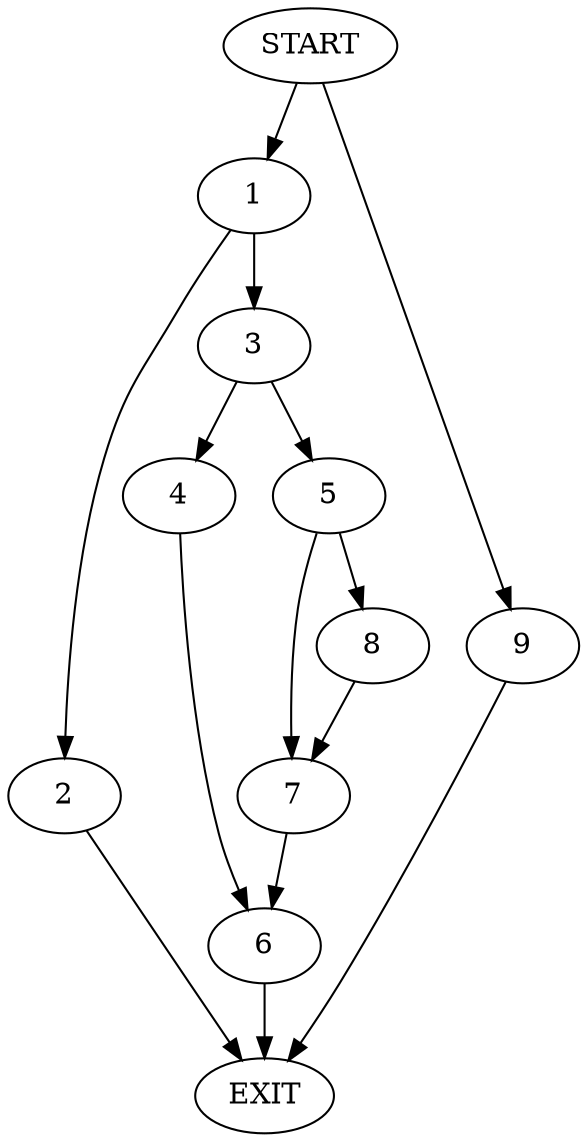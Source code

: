 digraph {
0 [label="START"]
10 [label="EXIT"]
0 -> 1
1 -> 2
1 -> 3
3 -> 4
3 -> 5
2 -> 10
4 -> 6
5 -> 7
5 -> 8
7 -> 6
8 -> 7
6 -> 10
0 -> 9
9 -> 10
}
